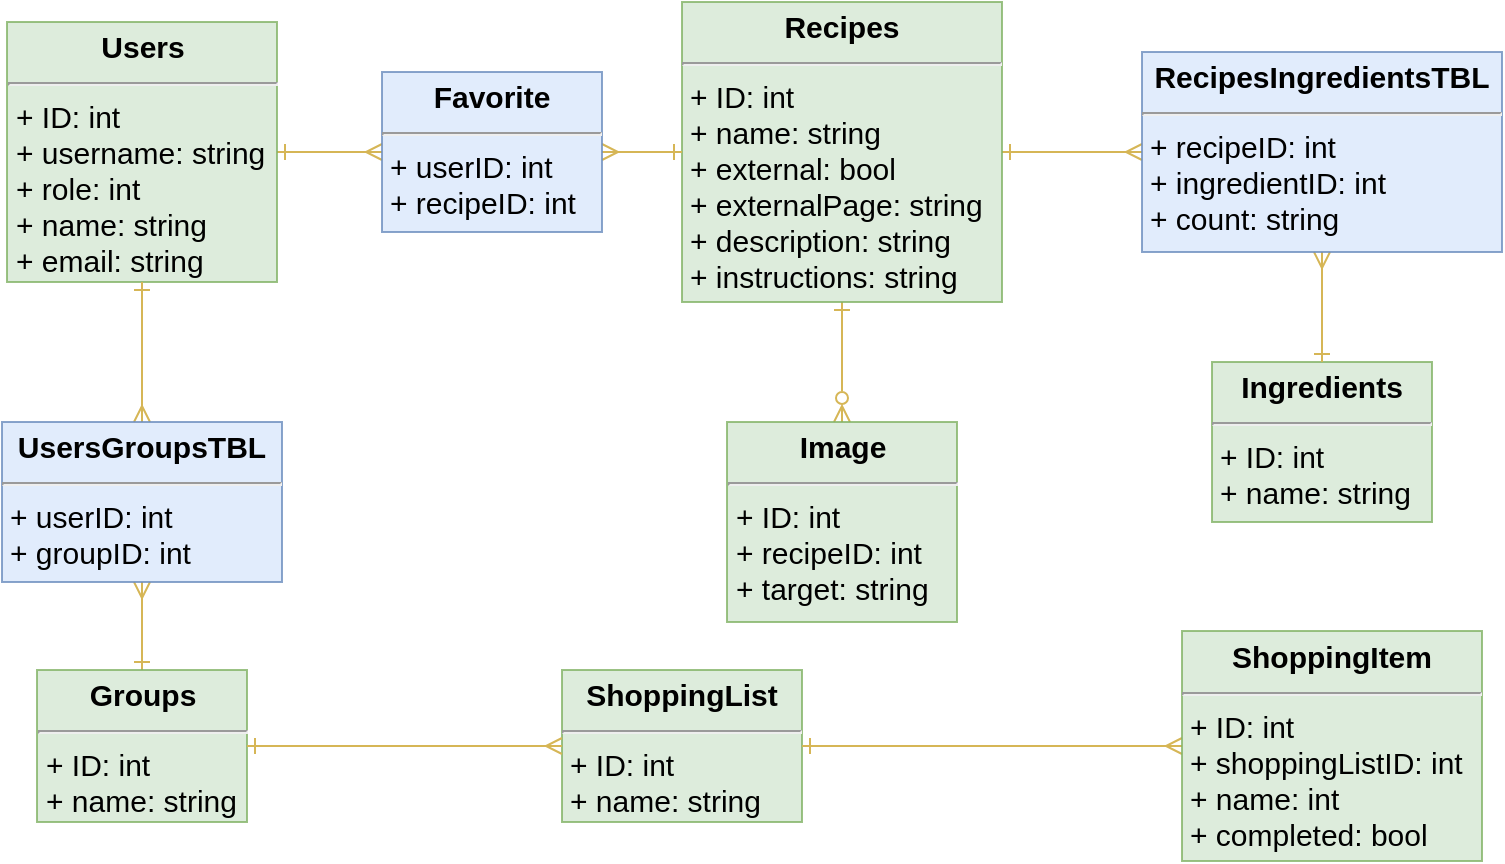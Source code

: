 <mxfile>
    <diagram id="Hr1QnfBsF9iKasQvf_z3" name="Page-3">
        <mxGraphModel dx="1054" dy="607" grid="1" gridSize="10" guides="1" tooltips="1" connect="1" arrows="1" fold="1" page="1" pageScale="1" pageWidth="1169" pageHeight="827" math="0" shadow="0">
            <root>
                <mxCell id="0"/>
                <mxCell id="1" parent="0"/>
                <mxCell id="_rsMd5oVkelhD_smwz4v-26" style="edgeStyle=none;html=1;strokeWidth=1;fontSize=15;endArrow=ERmany;endFill=0;endSize=6;startArrow=ERone;startFill=0;fillColor=#fff2cc;strokeColor=#d6b656;" parent="1" source="_rsMd5oVkelhD_smwz4v-14" target="_rsMd5oVkelhD_smwz4v-24" edge="1">
                    <mxGeometry relative="1" as="geometry"/>
                </mxCell>
                <mxCell id="_rsMd5oVkelhD_smwz4v-14" value="&lt;p style=&quot;margin: 4px 0px 0px; text-align: center; font-size: 15px;&quot;&gt;&lt;b style=&quot;font-size: 15px;&quot;&gt;Users&lt;/b&gt;&lt;/p&gt;&lt;hr style=&quot;font-size: 15px;&quot;&gt;&lt;p style=&quot;margin: 0px 0px 0px 4px; font-size: 15px;&quot;&gt;+ ID: int&lt;/p&gt;&lt;p style=&quot;margin: 0px 0px 0px 4px; font-size: 15px;&quot;&gt;+ username: string&lt;/p&gt;&lt;p style=&quot;margin: 0px 0px 0px 4px; font-size: 15px;&quot;&gt;+ role: int&lt;/p&gt;&lt;p style=&quot;margin: 0px 0px 0px 4px; font-size: 15px;&quot;&gt;+ name: string&lt;/p&gt;&lt;p style=&quot;margin: 0px 0px 0px 4px; font-size: 15px;&quot;&gt;+ email: string&lt;/p&gt;" style="verticalAlign=top;align=left;overflow=fill;fontSize=15;fontFamily=Helvetica;html=1;shadow=0;labelBackgroundColor=none;sketch=0;opacity=80;fillColor=#d5e8d4;strokeColor=#82b366;" parent="1" vertex="1">
                    <mxGeometry x="112.5" y="90" width="135" height="130" as="geometry"/>
                </mxCell>
                <mxCell id="_rsMd5oVkelhD_smwz4v-28" style="edgeStyle=none;html=1;strokeWidth=1;fontSize=15;endArrow=ERmany;endFill=0;endSize=6;startArrow=ERone;startFill=0;fillColor=#fff2cc;strokeColor=#d6b656;" parent="1" source="_rsMd5oVkelhD_smwz4v-15" target="_rsMd5oVkelhD_smwz4v-25" edge="1">
                    <mxGeometry relative="1" as="geometry"/>
                </mxCell>
                <mxCell id="_rsMd5oVkelhD_smwz4v-29" style="edgeStyle=none;html=1;strokeWidth=1;fontSize=15;endArrow=ERzeroToMany;endFill=0;endSize=6;startArrow=ERone;startFill=0;fillColor=#fff2cc;strokeColor=#d6b656;" parent="1" source="_rsMd5oVkelhD_smwz4v-15" target="_rsMd5oVkelhD_smwz4v-20" edge="1">
                    <mxGeometry relative="1" as="geometry"/>
                </mxCell>
                <mxCell id="_rsMd5oVkelhD_smwz4v-15" value="&lt;p style=&quot;margin: 4px 0px 0px; text-align: center; font-size: 15px;&quot;&gt;&lt;b style=&quot;font-size: 15px;&quot;&gt;Recipes&lt;/b&gt;&lt;/p&gt;&lt;hr style=&quot;font-size: 15px;&quot;&gt;&lt;p style=&quot;margin: 0px 0px 0px 4px; font-size: 15px;&quot;&gt;+ ID: int&lt;/p&gt;&lt;p style=&quot;margin: 0px 0px 0px 4px; font-size: 15px;&quot;&gt;+ name: string&lt;/p&gt;&lt;p style=&quot;margin: 0px 0px 0px 4px; font-size: 15px;&quot;&gt;+ external: bool&lt;/p&gt;&lt;p style=&quot;margin: 0px 0px 0px 4px; font-size: 15px;&quot;&gt;+ externalPage: string&lt;/p&gt;&lt;p style=&quot;margin: 0px 0px 0px 4px; font-size: 15px;&quot;&gt;+ description: string&lt;/p&gt;&lt;p style=&quot;margin: 0px 0px 0px 4px; font-size: 15px;&quot;&gt;+ instructions: string&lt;/p&gt;" style="verticalAlign=top;align=left;overflow=fill;fontSize=15;fontFamily=Helvetica;html=1;shadow=0;labelBackgroundColor=none;sketch=0;opacity=80;fillColor=#d5e8d4;strokeColor=#82b366;" parent="1" vertex="1">
                    <mxGeometry x="450" y="80" width="160" height="150" as="geometry"/>
                </mxCell>
                <mxCell id="_rsMd5oVkelhD_smwz4v-34" style="edgeStyle=none;html=1;strokeWidth=1;fontSize=15;endArrow=ERmany;endFill=0;endSize=6;startArrow=ERone;startFill=0;fillColor=#fff2cc;strokeColor=#d6b656;" parent="1" source="_rsMd5oVkelhD_smwz4v-16" target="_rsMd5oVkelhD_smwz4v-22" edge="1">
                    <mxGeometry relative="1" as="geometry"/>
                </mxCell>
                <mxCell id="_rsMd5oVkelhD_smwz4v-16" value="&lt;p style=&quot;margin: 4px 0px 0px; text-align: center; font-size: 15px;&quot;&gt;&lt;b style=&quot;font-size: 15px;&quot;&gt;Groups&lt;/b&gt;&lt;/p&gt;&lt;hr style=&quot;font-size: 15px;&quot;&gt;&lt;p style=&quot;margin: 0px 0px 0px 4px; font-size: 15px;&quot;&gt;+ ID: int&lt;/p&gt;&lt;p style=&quot;margin: 0px 0px 0px 4px; font-size: 15px;&quot;&gt;+ name: string&lt;/p&gt;" style="verticalAlign=top;align=left;overflow=fill;fontSize=15;fontFamily=Helvetica;html=1;shadow=0;labelBackgroundColor=none;sketch=0;opacity=80;fillColor=#d5e8d4;strokeColor=#82b366;" parent="1" vertex="1">
                    <mxGeometry x="127.5" y="414" width="105" height="76" as="geometry"/>
                </mxCell>
                <mxCell id="_rsMd5oVkelhD_smwz4v-17" value="&lt;p style=&quot;margin: 4px 0px 0px; text-align: center; font-size: 15px;&quot;&gt;&lt;b style=&quot;font-size: 15px;&quot;&gt;ShoppingList&lt;/b&gt;&lt;/p&gt;&lt;hr style=&quot;font-size: 15px;&quot;&gt;&lt;p style=&quot;margin: 0px 0px 0px 4px; font-size: 15px;&quot;&gt;+ ID: int&lt;/p&gt;&lt;p style=&quot;margin: 0px 0px 0px 4px; font-size: 15px;&quot;&gt;+ name: string&lt;/p&gt;" style="verticalAlign=top;align=left;overflow=fill;fontSize=15;fontFamily=Helvetica;html=1;shadow=0;labelBackgroundColor=none;sketch=0;opacity=80;fillColor=#d5e8d4;strokeColor=#82b366;" parent="1" vertex="1">
                    <mxGeometry x="390" y="414" width="120" height="76" as="geometry"/>
                </mxCell>
                <mxCell id="_rsMd5oVkelhD_smwz4v-31" style="edgeStyle=none;html=1;strokeWidth=1;fontSize=15;endArrow=ERone;endFill=0;endSize=6;startArrow=ERmany;startFill=0;fillColor=#fff2cc;strokeColor=#d6b656;" parent="1" source="_rsMd5oVkelhD_smwz4v-19" target="_rsMd5oVkelhD_smwz4v-17" edge="1">
                    <mxGeometry relative="1" as="geometry"/>
                </mxCell>
                <mxCell id="_rsMd5oVkelhD_smwz4v-19" value="&lt;p style=&quot;margin: 4px 0px 0px; text-align: center; font-size: 15px;&quot;&gt;&lt;b style=&quot;font-size: 15px;&quot;&gt;ShoppingItem&lt;/b&gt;&lt;/p&gt;&lt;hr style=&quot;font-size: 15px;&quot;&gt;&lt;p style=&quot;margin: 0px 0px 0px 4px; font-size: 15px;&quot;&gt;+ ID: int&lt;/p&gt;&lt;p style=&quot;margin: 0px 0px 0px 4px; font-size: 15px;&quot;&gt;+ shoppingListID: int&lt;/p&gt;&lt;p style=&quot;margin: 0px 0px 0px 4px; font-size: 15px;&quot;&gt;+ name: int&lt;/p&gt;&lt;p style=&quot;margin: 0px 0px 0px 4px; font-size: 15px;&quot;&gt;+ completed: bool&lt;/p&gt;" style="verticalAlign=top;align=left;overflow=fill;fontSize=15;fontFamily=Helvetica;html=1;shadow=0;labelBackgroundColor=none;sketch=0;opacity=80;fillColor=#d5e8d4;strokeColor=#82b366;" parent="1" vertex="1">
                    <mxGeometry x="700" y="394.5" width="150" height="115" as="geometry"/>
                </mxCell>
                <mxCell id="_rsMd5oVkelhD_smwz4v-20" value="&lt;p style=&quot;margin: 4px 0px 0px; text-align: center; font-size: 15px;&quot;&gt;&lt;b style=&quot;font-size: 15px;&quot;&gt;Image&lt;/b&gt;&lt;/p&gt;&lt;hr style=&quot;font-size: 15px;&quot;&gt;&lt;p style=&quot;margin: 0px 0px 0px 4px; font-size: 15px;&quot;&gt;+ ID: int&lt;/p&gt;&lt;p style=&quot;margin: 0px 0px 0px 4px; font-size: 15px;&quot;&gt;+ recipeID: int&lt;/p&gt;&lt;p style=&quot;margin: 0px 0px 0px 4px; font-size: 15px;&quot;&gt;+ target: string&lt;/p&gt;" style="verticalAlign=top;align=left;overflow=fill;fontSize=15;fontFamily=Helvetica;html=1;shadow=0;labelBackgroundColor=none;sketch=0;opacity=80;fillColor=#d5e8d4;strokeColor=#82b366;" parent="1" vertex="1">
                    <mxGeometry x="472.5" y="290" width="115" height="100" as="geometry"/>
                </mxCell>
                <mxCell id="_rsMd5oVkelhD_smwz4v-21" value="&lt;p style=&quot;margin: 4px 0px 0px; text-align: center; font-size: 15px;&quot;&gt;&lt;b style=&quot;font-size: 15px;&quot;&gt;Ingredients&lt;/b&gt;&lt;/p&gt;&lt;hr style=&quot;font-size: 15px;&quot;&gt;&lt;p style=&quot;margin: 0px 0px 0px 4px; font-size: 15px;&quot;&gt;+ ID: int&lt;/p&gt;&lt;p style=&quot;margin: 0px 0px 0px 4px; font-size: 15px;&quot;&gt;+ name: string&lt;/p&gt;" style="verticalAlign=top;align=left;overflow=fill;fontSize=15;fontFamily=Helvetica;html=1;shadow=0;labelBackgroundColor=none;sketch=0;opacity=80;fillColor=#d5e8d4;strokeColor=#82b366;" parent="1" vertex="1">
                    <mxGeometry x="715" y="260" width="110" height="80" as="geometry"/>
                </mxCell>
                <mxCell id="_rsMd5oVkelhD_smwz4v-35" style="edgeStyle=none;html=1;strokeWidth=1;fontSize=15;endArrow=ERone;endFill=0;endSize=6;startArrow=ERmany;startFill=0;fillColor=#fff2cc;strokeColor=#d6b656;" parent="1" source="_rsMd5oVkelhD_smwz4v-22" target="_rsMd5oVkelhD_smwz4v-14" edge="1">
                    <mxGeometry relative="1" as="geometry"/>
                </mxCell>
                <mxCell id="_rsMd5oVkelhD_smwz4v-22" value="&lt;p style=&quot;margin: 4px 0px 0px; text-align: center; font-size: 15px;&quot;&gt;&lt;b style=&quot;font-size: 15px;&quot;&gt;UsersGroupsTBL&lt;/b&gt;&lt;/p&gt;&lt;hr style=&quot;font-size: 15px;&quot;&gt;&lt;p style=&quot;margin: 0px 0px 0px 4px; font-size: 15px;&quot;&gt;+ userID: int&lt;/p&gt;&lt;p style=&quot;margin: 0px 0px 0px 4px; font-size: 15px;&quot;&gt;+ groupID: int&lt;/p&gt;" style="verticalAlign=top;align=left;overflow=fill;fontSize=15;fontFamily=Helvetica;html=1;shadow=0;labelBackgroundColor=none;sketch=0;opacity=80;fillColor=#dae8fc;strokeColor=#6c8ebf;" parent="1" vertex="1">
                    <mxGeometry x="110" y="290" width="140" height="80" as="geometry"/>
                </mxCell>
                <mxCell id="_rsMd5oVkelhD_smwz4v-33" style="edgeStyle=none;html=1;strokeWidth=1;fontSize=15;endArrow=ERone;endFill=0;endSize=6;startArrow=ERmany;startFill=0;fillColor=#fff2cc;strokeColor=#d6b656;" parent="1" source="_rsMd5oVkelhD_smwz4v-17" target="_rsMd5oVkelhD_smwz4v-16" edge="1">
                    <mxGeometry relative="1" as="geometry">
                        <mxPoint x="310" y="457" as="sourcePoint"/>
                    </mxGeometry>
                </mxCell>
                <mxCell id="_rsMd5oVkelhD_smwz4v-27" style="edgeStyle=none;html=1;strokeWidth=1;fontSize=15;endArrow=ERone;endFill=0;endSize=6;startArrow=ERmany;startFill=0;fillColor=#fff2cc;strokeColor=#d6b656;" parent="1" source="_rsMd5oVkelhD_smwz4v-24" target="_rsMd5oVkelhD_smwz4v-15" edge="1">
                    <mxGeometry relative="1" as="geometry"/>
                </mxCell>
                <mxCell id="_rsMd5oVkelhD_smwz4v-24" value="&lt;p style=&quot;margin: 4px 0px 0px; text-align: center; font-size: 15px;&quot;&gt;&lt;b style=&quot;font-size: 15px;&quot;&gt;Favorite&lt;/b&gt;&lt;/p&gt;&lt;hr style=&quot;font-size: 15px;&quot;&gt;&lt;p style=&quot;margin: 0px 0px 0px 4px; font-size: 15px;&quot;&gt;+ userID: int&lt;/p&gt;&lt;p style=&quot;margin: 0px 0px 0px 4px; font-size: 15px;&quot;&gt;+ recipeID: int&lt;/p&gt;" style="verticalAlign=top;align=left;overflow=fill;fontSize=15;fontFamily=Helvetica;html=1;shadow=0;labelBackgroundColor=none;sketch=0;opacity=80;fillColor=#dae8fc;strokeColor=#6c8ebf;" parent="1" vertex="1">
                    <mxGeometry x="300" y="115" width="110" height="80" as="geometry"/>
                </mxCell>
                <mxCell id="_rsMd5oVkelhD_smwz4v-30" style="edgeStyle=none;html=1;strokeWidth=1;fontSize=15;endArrow=ERone;endFill=0;endSize=6;startArrow=ERmany;startFill=0;fillColor=#fff2cc;strokeColor=#d6b656;" parent="1" source="_rsMd5oVkelhD_smwz4v-25" target="_rsMd5oVkelhD_smwz4v-21" edge="1">
                    <mxGeometry relative="1" as="geometry"/>
                </mxCell>
                <mxCell id="_rsMd5oVkelhD_smwz4v-25" value="&lt;p style=&quot;margin: 4px 0px 0px; text-align: center; font-size: 15px;&quot;&gt;&lt;b style=&quot;font-size: 15px;&quot;&gt;RecipesIngredientsTBL&lt;/b&gt;&lt;/p&gt;&lt;hr style=&quot;font-size: 15px;&quot;&gt;&lt;p style=&quot;margin: 0px 0px 0px 4px; font-size: 15px;&quot;&gt;+ recipeID: int&lt;/p&gt;&lt;p style=&quot;margin: 0px 0px 0px 4px; font-size: 15px;&quot;&gt;+ ingredientID: int&lt;/p&gt;&lt;p style=&quot;margin: 0px 0px 0px 4px; font-size: 15px;&quot;&gt;+ count: string&lt;/p&gt;" style="verticalAlign=top;align=left;overflow=fill;fontSize=15;fontFamily=Helvetica;html=1;shadow=0;labelBackgroundColor=none;sketch=0;opacity=80;fillColor=#dae8fc;strokeColor=#6c8ebf;" parent="1" vertex="1">
                    <mxGeometry x="680" y="105" width="180" height="100" as="geometry"/>
                </mxCell>
            </root>
        </mxGraphModel>
    </diagram>
    <diagram id="nUZX5MDGfAmhW_HwuuPa" name="Page-2">
        <mxGraphModel grid="1" page="1" gridSize="10" guides="1" tooltips="1" connect="1" arrows="1" fold="1" pageScale="1" pageWidth="1169" pageHeight="827" math="0" shadow="0">
            <root>
                <mxCell id="0"/>
                <mxCell id="1" parent="0"/>
                <mxCell id="HuTz5oM3n_qXScXc4ynC-1" value="architecture" style="shape=umlFrame;whiteSpace=wrap;html=1;fontSize=20;width=120;height=30;" vertex="1" parent="1">
                    <mxGeometry x="250" y="120" width="490" height="400" as="geometry"/>
                </mxCell>
                <mxCell id="HuTz5oM3n_qXScXc4ynC-10" value="" style="html=1;shadow=0;labelBackgroundColor=none;sketch=0;fontSize=20;fillColor=#d5e8d4;strokeColor=#82b366;opacity=80;" vertex="1" parent="1">
                    <mxGeometry x="530" y="280" width="150" height="230" as="geometry"/>
                </mxCell>
                <mxCell id="HuTz5oM3n_qXScXc4ynC-9" value="" style="html=1;shadow=0;labelBackgroundColor=none;sketch=0;fontSize=20;fillColor=#f8cecc;strokeColor=#b85450;gradientColor=none;opacity=60;" vertex="1" parent="1">
                    <mxGeometry x="510" y="140" width="190" height="280" as="geometry"/>
                </mxCell>
                <mxCell id="HuTz5oM3n_qXScXc4ynC-16" style="edgeStyle=none;html=1;exitX=0.5;exitY=1;exitDx=0;exitDy=0;strokeWidth=1;fontSize=20;endArrow=classic;endFill=1;endSize=6;" edge="1" parent="1" source="HuTz5oM3n_qXScXc4ynC-2" target="HuTz5oM3n_qXScXc4ynC-3">
                    <mxGeometry relative="1" as="geometry"/>
                </mxCell>
                <mxCell id="HuTz5oM3n_qXScXc4ynC-19" value="http://backend:5000" style="edgeLabel;html=1;align=center;verticalAlign=middle;resizable=0;points=[];fontSize=20;" vertex="1" connectable="0" parent="HuTz5oM3n_qXScXc4ynC-16">
                    <mxGeometry x="-0.357" y="4" relative="1" as="geometry">
                        <mxPoint as="offset"/>
                    </mxGeometry>
                </mxCell>
                <mxCell id="HuTz5oM3n_qXScXc4ynC-2" value="Frontend" style="html=1;fontSize=20;" vertex="1" parent="1">
                    <mxGeometry x="550" y="150" width="110" height="90" as="geometry"/>
                </mxCell>
                <mxCell id="HuTz5oM3n_qXScXc4ynC-20" style="edgeStyle=none;html=1;exitX=0.5;exitY=1;exitDx=0;exitDy=0;strokeWidth=1;fontSize=20;endArrow=classic;endFill=1;endSize=6;" edge="1" parent="1" source="HuTz5oM3n_qXScXc4ynC-3" target="HuTz5oM3n_qXScXc4ynC-4">
                    <mxGeometry relative="1" as="geometry"/>
                </mxCell>
                <mxCell id="HuTz5oM3n_qXScXc4ynC-21" value="mariadb://database:3306" style="edgeLabel;html=1;align=center;verticalAlign=middle;resizable=0;points=[];fontSize=20;" vertex="1" connectable="0" parent="HuTz5oM3n_qXScXc4ynC-20">
                    <mxGeometry x="-0.429" y="2" relative="1" as="geometry">
                        <mxPoint y="5" as="offset"/>
                    </mxGeometry>
                </mxCell>
                <mxCell id="HuTz5oM3n_qXScXc4ynC-3" value="Backend" style="html=1;fontSize=20;" vertex="1" parent="1">
                    <mxGeometry x="550" y="290" width="110" height="90" as="geometry"/>
                </mxCell>
                <mxCell id="HuTz5oM3n_qXScXc4ynC-4" value="MariaDB" style="html=1;fontSize=20;" vertex="1" parent="1">
                    <mxGeometry x="550" y="450" width="110" height="50" as="geometry"/>
                </mxCell>
                <mxCell id="HuTz5oM3n_qXScXc4ynC-14" style="edgeStyle=none;html=1;strokeWidth=1;fontSize=20;endArrow=classic;endFill=1;endSize=6;" edge="1" parent="1" source="HuTz5oM3n_qXScXc4ynC-5" target="HuTz5oM3n_qXScXc4ynC-2">
                    <mxGeometry relative="1" as="geometry"/>
                </mxCell>
                <mxCell id="HuTz5oM3n_qXScXc4ynC-17" value="location /*" style="edgeLabel;html=1;align=center;verticalAlign=middle;resizable=0;points=[];fontSize=20;" vertex="1" connectable="0" parent="HuTz5oM3n_qXScXc4ynC-14">
                    <mxGeometry x="-0.203" y="-3" relative="1" as="geometry">
                        <mxPoint x="-2" y="-7" as="offset"/>
                    </mxGeometry>
                </mxCell>
                <mxCell id="HuTz5oM3n_qXScXc4ynC-15" style="edgeStyle=none;html=1;strokeWidth=1;fontSize=20;endArrow=classic;endFill=1;endSize=6;" edge="1" parent="1" source="HuTz5oM3n_qXScXc4ynC-5" target="HuTz5oM3n_qXScXc4ynC-3">
                    <mxGeometry relative="1" as="geometry"/>
                </mxCell>
                <mxCell id="HuTz5oM3n_qXScXc4ynC-18" value="location /api/*" style="edgeLabel;html=1;align=center;verticalAlign=middle;resizable=0;points=[];fontSize=20;" vertex="1" connectable="0" parent="HuTz5oM3n_qXScXc4ynC-15">
                    <mxGeometry x="-0.188" y="-5" relative="1" as="geometry">
                        <mxPoint x="9" y="6" as="offset"/>
                    </mxGeometry>
                </mxCell>
                <mxCell id="HuTz5oM3n_qXScXc4ynC-5" value="Nginx" style="html=1;fontSize=20;" vertex="1" parent="1">
                    <mxGeometry x="300" y="290" width="110" height="70" as="geometry"/>
                </mxCell>
                <mxCell id="HuTz5oM3n_qXScXc4ynC-12" style="edgeStyle=none;html=1;strokeWidth=1;fontSize=20;endArrow=classic;endFill=1;endSize=6;" edge="1" parent="1" source="HuTz5oM3n_qXScXc4ynC-11" target="HuTz5oM3n_qXScXc4ynC-5">
                    <mxGeometry relative="1" as="geometry"/>
                </mxCell>
                <mxCell id="HuTz5oM3n_qXScXc4ynC-13" value="request" style="edgeLabel;html=1;align=center;verticalAlign=middle;resizable=0;points=[];fontSize=20;" vertex="1" connectable="0" parent="HuTz5oM3n_qXScXc4ynC-12">
                    <mxGeometry x="-0.278" y="4" relative="1" as="geometry">
                        <mxPoint x="15" y="-11" as="offset"/>
                    </mxGeometry>
                </mxCell>
                <mxCell id="HuTz5oM3n_qXScXc4ynC-11" value="User" style="shape=umlActor;verticalLabelPosition=bottom;verticalAlign=top;html=1;shadow=0;labelBackgroundColor=none;sketch=0;fontSize=20;gradientColor=none;opacity=80;" vertex="1" parent="1">
                    <mxGeometry x="80" y="295" width="30" height="60" as="geometry"/>
                </mxCell>
            </root>
        </mxGraphModel>
    </diagram>
    <diagram id="IyIE3P-Ot-IRqX5LYdDq" name="Page-1">
        <mxGraphModel dx="878" dy="675" grid="1" gridSize="10" guides="1" tooltips="1" connect="1" arrows="1" fold="1" page="1" pageScale="1" pageWidth="1169" pageHeight="827" math="0" shadow="0">
            <root>
                <mxCell id="0"/>
                <mxCell id="1" parent="0"/>
                <mxCell id="27" value="system" style="shape=umlFrame;whiteSpace=wrap;html=1;fontSize=16;" vertex="1" parent="1">
                    <mxGeometry x="185" y="10" width="670" height="620" as="geometry"/>
                </mxCell>
                <mxCell id="23" style="edgeStyle=none;html=1;endArrow=none;endFill=0;fontSize=16;" edge="1" parent="1" source="2" target="4">
                    <mxGeometry relative="1" as="geometry"/>
                </mxCell>
                <mxCell id="2" value="Logged In User" style="shape=umlActor;verticalLabelPosition=bottom;verticalAlign=top;html=1;fontSize=16;" vertex="1" parent="1">
                    <mxGeometry x="70" y="270" width="30" height="60" as="geometry"/>
                </mxCell>
                <mxCell id="28" style="edgeStyle=none;html=1;endArrow=block;endFill=0;strokeWidth=1;endSize=20;fontSize=16;" edge="1" parent="1">
                    <mxGeometry relative="1" as="geometry">
                        <mxPoint x="85" y="520" as="sourcePoint"/>
                        <mxPoint x="85" y="360" as="targetPoint"/>
                    </mxGeometry>
                </mxCell>
                <mxCell id="3" value="Admin&lt;br style=&quot;font-size: 16px;&quot;&gt;" style="shape=umlActor;verticalLabelPosition=bottom;verticalAlign=top;html=1;fontSize=16;" vertex="1" parent="1">
                    <mxGeometry x="70" y="530" width="30" height="60" as="geometry"/>
                </mxCell>
                <mxCell id="4" value="Manage recipes" style="ellipse;whiteSpace=wrap;html=1;fontSize=16;fillColor=#d5e8d4;strokeColor=#82b366;" vertex="1" parent="1">
                    <mxGeometry x="250" y="220" width="140" height="70" as="geometry"/>
                </mxCell>
                <mxCell id="44" style="edgeStyle=none;html=1;strokeWidth=1;endArrow=classic;endFill=1;endSize=6;fontSize=16;" edge="1" parent="1" source="7" target="39">
                    <mxGeometry relative="1" as="geometry"/>
                </mxCell>
                <mxCell id="48" value="&amp;lt;&amp;lt;include&amp;gt;&amp;gt;" style="edgeLabel;html=1;align=center;verticalAlign=middle;resizable=0;points=[];fontSize=16;" vertex="1" connectable="0" parent="44">
                    <mxGeometry x="-0.386" relative="1" as="geometry">
                        <mxPoint x="-12" y="-7" as="offset"/>
                    </mxGeometry>
                </mxCell>
                <mxCell id="7" value="Share a recipe" style="ellipse;whiteSpace=wrap;html=1;fontSize=16;fillColor=#d5e8d4;strokeColor=#82b366;" vertex="1" parent="1">
                    <mxGeometry x="650" y="40" width="140" height="70" as="geometry"/>
                </mxCell>
                <mxCell id="34" style="edgeStyle=none;html=1;strokeWidth=1;endArrow=none;endFill=0;endSize=6;fontSize=16;" edge="1" parent="1" source="9" target="2">
                    <mxGeometry relative="1" as="geometry"/>
                </mxCell>
                <mxCell id="9" value="Manage shared &lt;br style=&quot;font-size: 16px;&quot;&gt;shopping lists" style="ellipse;whiteSpace=wrap;html=1;fontSize=16;fillColor=#d5e8d4;strokeColor=#82b366;" vertex="1" parent="1">
                    <mxGeometry x="480" y="370" width="140" height="70" as="geometry"/>
                </mxCell>
                <mxCell id="32" style="edgeStyle=none;html=1;strokeWidth=1;endArrow=none;endFill=0;endSize=6;fontSize=16;" edge="1" parent="1" source="11" target="61">
                    <mxGeometry relative="1" as="geometry"/>
                </mxCell>
                <mxCell id="11" value="Search for a recipe" style="ellipse;whiteSpace=wrap;html=1;fontSize=16;fillColor=#d5e8d4;strokeColor=#82b366;" vertex="1" parent="1">
                    <mxGeometry x="210" y="110" width="140" height="70" as="geometry"/>
                </mxCell>
                <mxCell id="35" style="edgeStyle=none;html=1;strokeWidth=1;endArrow=classic;endFill=1;endSize=6;fontSize=16;" edge="1" parent="1" source="12" target="9">
                    <mxGeometry relative="1" as="geometry"/>
                </mxCell>
                <mxCell id="58" value="&amp;lt;&amp;lt;include&amp;gt;&amp;gt;" style="edgeLabel;html=1;align=center;verticalAlign=middle;resizable=0;points=[];fontSize=16;" vertex="1" connectable="0" parent="35">
                    <mxGeometry x="-0.428" y="-2" relative="1" as="geometry">
                        <mxPoint as="offset"/>
                    </mxGeometry>
                </mxCell>
                <mxCell id="12" value="Create a group" style="ellipse;whiteSpace=wrap;html=1;fontSize=16;fillColor=#d5e8d4;strokeColor=#82b366;" vertex="1" parent="1">
                    <mxGeometry x="700" y="310" width="140" height="70" as="geometry"/>
                </mxCell>
                <mxCell id="55" style="edgeStyle=none;html=1;strokeWidth=1;endArrow=none;endFill=0;endSize=6;fontSize=16;" edge="1" parent="1" source="13" target="3">
                    <mxGeometry relative="1" as="geometry"/>
                </mxCell>
                <mxCell id="13" value="Manage users" style="ellipse;whiteSpace=wrap;html=1;fontSize=16;fillColor=#d5e8d4;strokeColor=#82b366;" vertex="1" parent="1">
                    <mxGeometry x="420" y="470" width="140" height="70" as="geometry"/>
                </mxCell>
                <mxCell id="22" style="edgeStyle=none;html=1;endArrow=classic;endFill=1;fontSize=16;" edge="1" parent="1" source="21" target="4">
                    <mxGeometry relative="1" as="geometry"/>
                </mxCell>
                <mxCell id="25" value="&amp;lt;&amp;lt;include&amp;gt;&amp;gt;" style="edgeLabel;html=1;align=center;verticalAlign=middle;resizable=0;points=[];fontSize=16;" vertex="1" connectable="0" parent="22">
                    <mxGeometry x="-0.126" y="-1" relative="1" as="geometry">
                        <mxPoint as="offset"/>
                    </mxGeometry>
                </mxCell>
                <mxCell id="21" value="Get number of &lt;br style=&quot;font-size: 16px;&quot;&gt;&quot;favorites&quot;" style="ellipse;whiteSpace=wrap;html=1;fontSize=16;fillColor=#d5e8d4;strokeColor=#82b366;" vertex="1" parent="1">
                    <mxGeometry x="540" y="220" width="140" height="70" as="geometry"/>
                </mxCell>
                <mxCell id="36" style="edgeStyle=none;html=1;strokeWidth=1;endArrow=classic;endFill=1;endSize=6;fontSize=16;" edge="1" parent="1" source="30" target="9">
                    <mxGeometry relative="1" as="geometry"/>
                </mxCell>
                <mxCell id="57" value="&amp;lt;include&amp;gt;&amp;gt;" style="edgeLabel;html=1;align=center;verticalAlign=middle;resizable=0;points=[];fontSize=16;" vertex="1" connectable="0" parent="36">
                    <mxGeometry x="-0.52" y="3" relative="1" as="geometry">
                        <mxPoint x="-18" as="offset"/>
                    </mxGeometry>
                </mxCell>
                <mxCell id="30" value="Add/Remove&lt;br style=&quot;font-size: 16px;&quot;&gt;people" style="ellipse;whiteSpace=wrap;html=1;fontSize=16;fillColor=#d5e8d4;strokeColor=#82b366;" vertex="1" parent="1">
                    <mxGeometry x="715" y="420" width="140" height="70" as="geometry"/>
                </mxCell>
                <mxCell id="38" style="edgeStyle=none;html=1;strokeWidth=1;endArrow=classic;endFill=1;endSize=6;fontSize=16;" edge="1" parent="1" source="37" target="9">
                    <mxGeometry relative="1" as="geometry"/>
                </mxCell>
                <mxCell id="56" value="&amp;lt;&amp;lt;include&amp;gt;&amp;gt;" style="edgeLabel;html=1;align=center;verticalAlign=middle;resizable=0;points=[];fontSize=16;" vertex="1" connectable="0" parent="38">
                    <mxGeometry x="-0.235" y="-4" relative="1" as="geometry">
                        <mxPoint as="offset"/>
                    </mxGeometry>
                </mxCell>
                <mxCell id="37" value="Add/Remove&lt;br style=&quot;font-size: 16px;&quot;&gt;shopping items" style="ellipse;whiteSpace=wrap;html=1;fontSize=16;fillColor=#d5e8d4;strokeColor=#82b366;" vertex="1" parent="1">
                    <mxGeometry x="630" y="530" width="140" height="70" as="geometry"/>
                </mxCell>
                <mxCell id="42" style="edgeStyle=none;html=1;strokeWidth=1;endArrow=none;endFill=0;endSize=6;fontSize=16;" edge="1" parent="1" source="39" target="61">
                    <mxGeometry relative="1" as="geometry">
                        <mxPoint x="60" y="120" as="targetPoint"/>
                    </mxGeometry>
                </mxCell>
                <mxCell id="39" value="View a recipe" style="ellipse;whiteSpace=wrap;html=1;fontSize=16;fillColor=#d5e8d4;strokeColor=#82b366;" vertex="1" parent="1">
                    <mxGeometry x="400" y="20" width="140" height="70" as="geometry"/>
                </mxCell>
                <mxCell id="67" style="edgeStyle=none;html=1;strokeWidth=1;fontSize=16;endArrow=none;endFill=0;endSize=6;" edge="1" parent="1" source="40" target="2">
                    <mxGeometry relative="1" as="geometry"/>
                </mxCell>
                <mxCell id="40" value="Move recipe &lt;br style=&quot;font-size: 16px;&quot;&gt;ingredients to&amp;nbsp;&lt;br style=&quot;font-size: 16px;&quot;&gt;shopping list" style="ellipse;whiteSpace=wrap;html=1;fontSize=16;fillColor=#d5e8d4;strokeColor=#82b366;" vertex="1" parent="1">
                    <mxGeometry x="410" y="290" width="140" height="70" as="geometry"/>
                </mxCell>
                <mxCell id="66" style="edgeStyle=none;html=1;strokeWidth=1;fontSize=16;endArrow=none;endFill=0;endSize=6;" edge="1" parent="1" source="43" target="2">
                    <mxGeometry relative="1" as="geometry"/>
                </mxCell>
                <mxCell id="43" value="Favorite a recipe" style="ellipse;whiteSpace=wrap;html=1;fontSize=16;fillColor=#d5e8d4;strokeColor=#82b366;" vertex="1" parent="1">
                    <mxGeometry x="200" y="440" width="140" height="70" as="geometry"/>
                </mxCell>
                <mxCell id="52" style="edgeStyle=none;html=1;strokeWidth=1;endArrow=classic;endFill=1;endSize=6;fontSize=16;" edge="1" parent="1" source="49" target="39">
                    <mxGeometry relative="1" as="geometry"/>
                </mxCell>
                <mxCell id="54" value="&amp;lt;&amp;lt;include&amp;gt;&amp;gt;" style="edgeLabel;html=1;align=center;verticalAlign=middle;resizable=0;points=[];fontSize=16;" vertex="1" connectable="0" parent="52">
                    <mxGeometry x="-0.409" y="-1" relative="1" as="geometry">
                        <mxPoint y="-6" as="offset"/>
                    </mxGeometry>
                </mxCell>
                <mxCell id="49" value="View price prediction" style="ellipse;whiteSpace=wrap;html=1;fontSize=16;fillColor=#f8cecc;strokeColor=#b85450;" vertex="1" parent="1">
                    <mxGeometry x="380" y="140" width="140" height="70" as="geometry"/>
                </mxCell>
                <mxCell id="51" style="edgeStyle=none;html=1;strokeWidth=1;endArrow=classic;endFill=1;endSize=6;fontSize=16;" edge="1" parent="1" source="50" target="39">
                    <mxGeometry relative="1" as="geometry"/>
                </mxCell>
                <mxCell id="53" value="&amp;lt;&amp;lt;include&amp;gt;&amp;gt;" style="edgeLabel;html=1;align=center;verticalAlign=middle;resizable=0;points=[];fontSize=16;" vertex="1" connectable="0" parent="51">
                    <mxGeometry x="-0.287" y="2" relative="1" as="geometry">
                        <mxPoint as="offset"/>
                    </mxGeometry>
                </mxCell>
                <mxCell id="50" value="View nutrition value" style="ellipse;whiteSpace=wrap;html=1;fontSize=16;fillColor=#f8cecc;strokeColor=#b85450;" vertex="1" parent="1">
                    <mxGeometry x="530" y="110" width="140" height="70" as="geometry"/>
                </mxCell>
                <mxCell id="60" style="edgeStyle=none;html=1;strokeWidth=1;fontSize=16;endArrow=none;endFill=0;endSize=6;" edge="1" parent="1" source="59" target="3">
                    <mxGeometry relative="1" as="geometry"/>
                </mxCell>
                <mxCell id="59" value="Manage&lt;br&gt;student's&lt;br&gt;recipes" style="ellipse;whiteSpace=wrap;html=1;fontSize=16;fillColor=#d5e8d4;strokeColor=#82b366;" vertex="1" parent="1">
                    <mxGeometry x="450" y="550" width="140" height="70" as="geometry"/>
                </mxCell>
                <mxCell id="61" value="Anonymous User" style="shape=umlActor;verticalLabelPosition=bottom;verticalAlign=top;html=1;fontSize=16;" vertex="1" parent="1">
                    <mxGeometry x="70" y="80" width="30" height="60" as="geometry"/>
                </mxCell>
                <mxCell id="63" style="edgeStyle=none;html=1;endArrow=block;endFill=0;strokeWidth=1;endSize=20;fontSize=16;" edge="1" parent="1">
                    <mxGeometry relative="1" as="geometry">
                        <mxPoint x="85" y="260" as="sourcePoint"/>
                        <mxPoint x="84.58" y="170" as="targetPoint"/>
                    </mxGeometry>
                </mxCell>
                <mxCell id="73" style="edgeStyle=none;html=1;strokeWidth=1;fontSize=16;endArrow=none;endFill=0;endSize=6;" edge="1" parent="1" source="72" target="2">
                    <mxGeometry relative="1" as="geometry"/>
                </mxCell>
                <mxCell id="72" value="Browse favorite&lt;br&gt;recipes" style="ellipse;whiteSpace=wrap;html=1;fontSize=16;fillColor=#d5e8d4;strokeColor=#82b366;" vertex="1" parent="1">
                    <mxGeometry x="300" y="379" width="140" height="70" as="geometry"/>
                </mxCell>
            </root>
        </mxGraphModel>
    </diagram>
</mxfile>
